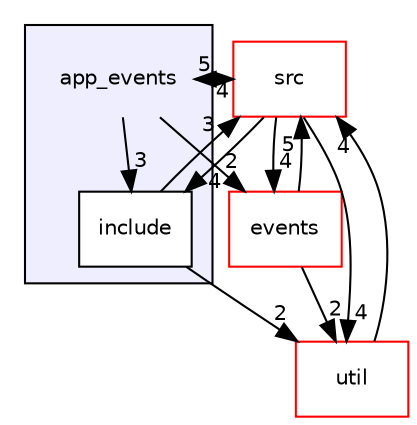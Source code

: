 digraph "app_events" {
  compound=true
  node [ fontsize="10", fontname="Helvetica"];
  edge [ labelfontsize="10", labelfontname="Helvetica"];
  subgraph clusterdir_25b35af5d6fe939e26498b93aa0ed469 {
    graph [ bgcolor="#eeeeff", pencolor="black", label="" URL="dir_25b35af5d6fe939e26498b93aa0ed469.html"];
    dir_25b35af5d6fe939e26498b93aa0ed469 [shape=plaintext label="app_events"];
    dir_e0bcca101b3d6ab550a1a21801861a65 [shape=box label="include" color="black" fillcolor="white" style="filled" URL="dir_e0bcca101b3d6ab550a1a21801861a65.html"];
  }
  dir_68267d1309a1af8e8297ef4c3efbcdba [shape=box label="src" fillcolor="white" style="filled" color="red" URL="dir_68267d1309a1af8e8297ef4c3efbcdba.html"];
  dir_23ec12649285f9fabf3a6b7380226c28 [shape=box label="util" fillcolor="white" style="filled" color="red" URL="dir_23ec12649285f9fabf3a6b7380226c28.html"];
  dir_7d604191edc08013a26f918aa8ef79ad [shape=box label="events" fillcolor="white" style="filled" color="red" URL="dir_7d604191edc08013a26f918aa8ef79ad.html"];
  dir_68267d1309a1af8e8297ef4c3efbcdba->dir_23ec12649285f9fabf3a6b7380226c28 [headlabel="4", labeldistance=1.5 headhref="dir_000020_000028.html"];
  dir_68267d1309a1af8e8297ef4c3efbcdba->dir_25b35af5d6fe939e26498b93aa0ed469 [headlabel="4", labeldistance=1.5 headhref="dir_000020_000000.html"];
  dir_68267d1309a1af8e8297ef4c3efbcdba->dir_7d604191edc08013a26f918aa8ef79ad [headlabel="4", labeldistance=1.5 headhref="dir_000020_000016.html"];
  dir_68267d1309a1af8e8297ef4c3efbcdba->dir_e0bcca101b3d6ab550a1a21801861a65 [headlabel="4", labeldistance=1.5 headhref="dir_000020_000003.html"];
  dir_23ec12649285f9fabf3a6b7380226c28->dir_68267d1309a1af8e8297ef4c3efbcdba [headlabel="4", labeldistance=1.5 headhref="dir_000028_000020.html"];
  dir_25b35af5d6fe939e26498b93aa0ed469->dir_68267d1309a1af8e8297ef4c3efbcdba [headlabel="5", labeldistance=1.5 headhref="dir_000000_000020.html"];
  dir_25b35af5d6fe939e26498b93aa0ed469->dir_7d604191edc08013a26f918aa8ef79ad [headlabel="2", labeldistance=1.5 headhref="dir_000000_000016.html"];
  dir_25b35af5d6fe939e26498b93aa0ed469->dir_e0bcca101b3d6ab550a1a21801861a65 [headlabel="3", labeldistance=1.5 headhref="dir_000000_000003.html"];
  dir_7d604191edc08013a26f918aa8ef79ad->dir_68267d1309a1af8e8297ef4c3efbcdba [headlabel="5", labeldistance=1.5 headhref="dir_000016_000020.html"];
  dir_7d604191edc08013a26f918aa8ef79ad->dir_23ec12649285f9fabf3a6b7380226c28 [headlabel="2", labeldistance=1.5 headhref="dir_000016_000028.html"];
  dir_e0bcca101b3d6ab550a1a21801861a65->dir_68267d1309a1af8e8297ef4c3efbcdba [headlabel="3", labeldistance=1.5 headhref="dir_000003_000020.html"];
  dir_e0bcca101b3d6ab550a1a21801861a65->dir_23ec12649285f9fabf3a6b7380226c28 [headlabel="2", labeldistance=1.5 headhref="dir_000003_000028.html"];
}

